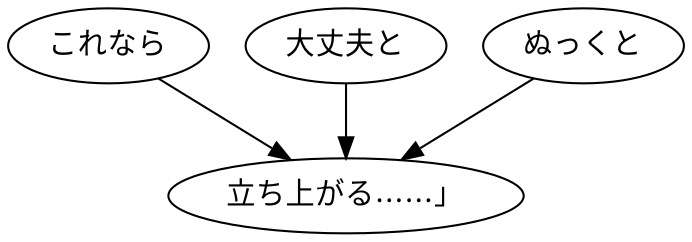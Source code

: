 digraph graph8316 {
	node0 [label="これなら"];
	node1 [label="大丈夫と"];
	node2 [label="ぬっくと"];
	node3 [label="立ち上がる……」"];
	node0 -> node3;
	node1 -> node3;
	node2 -> node3;
}
